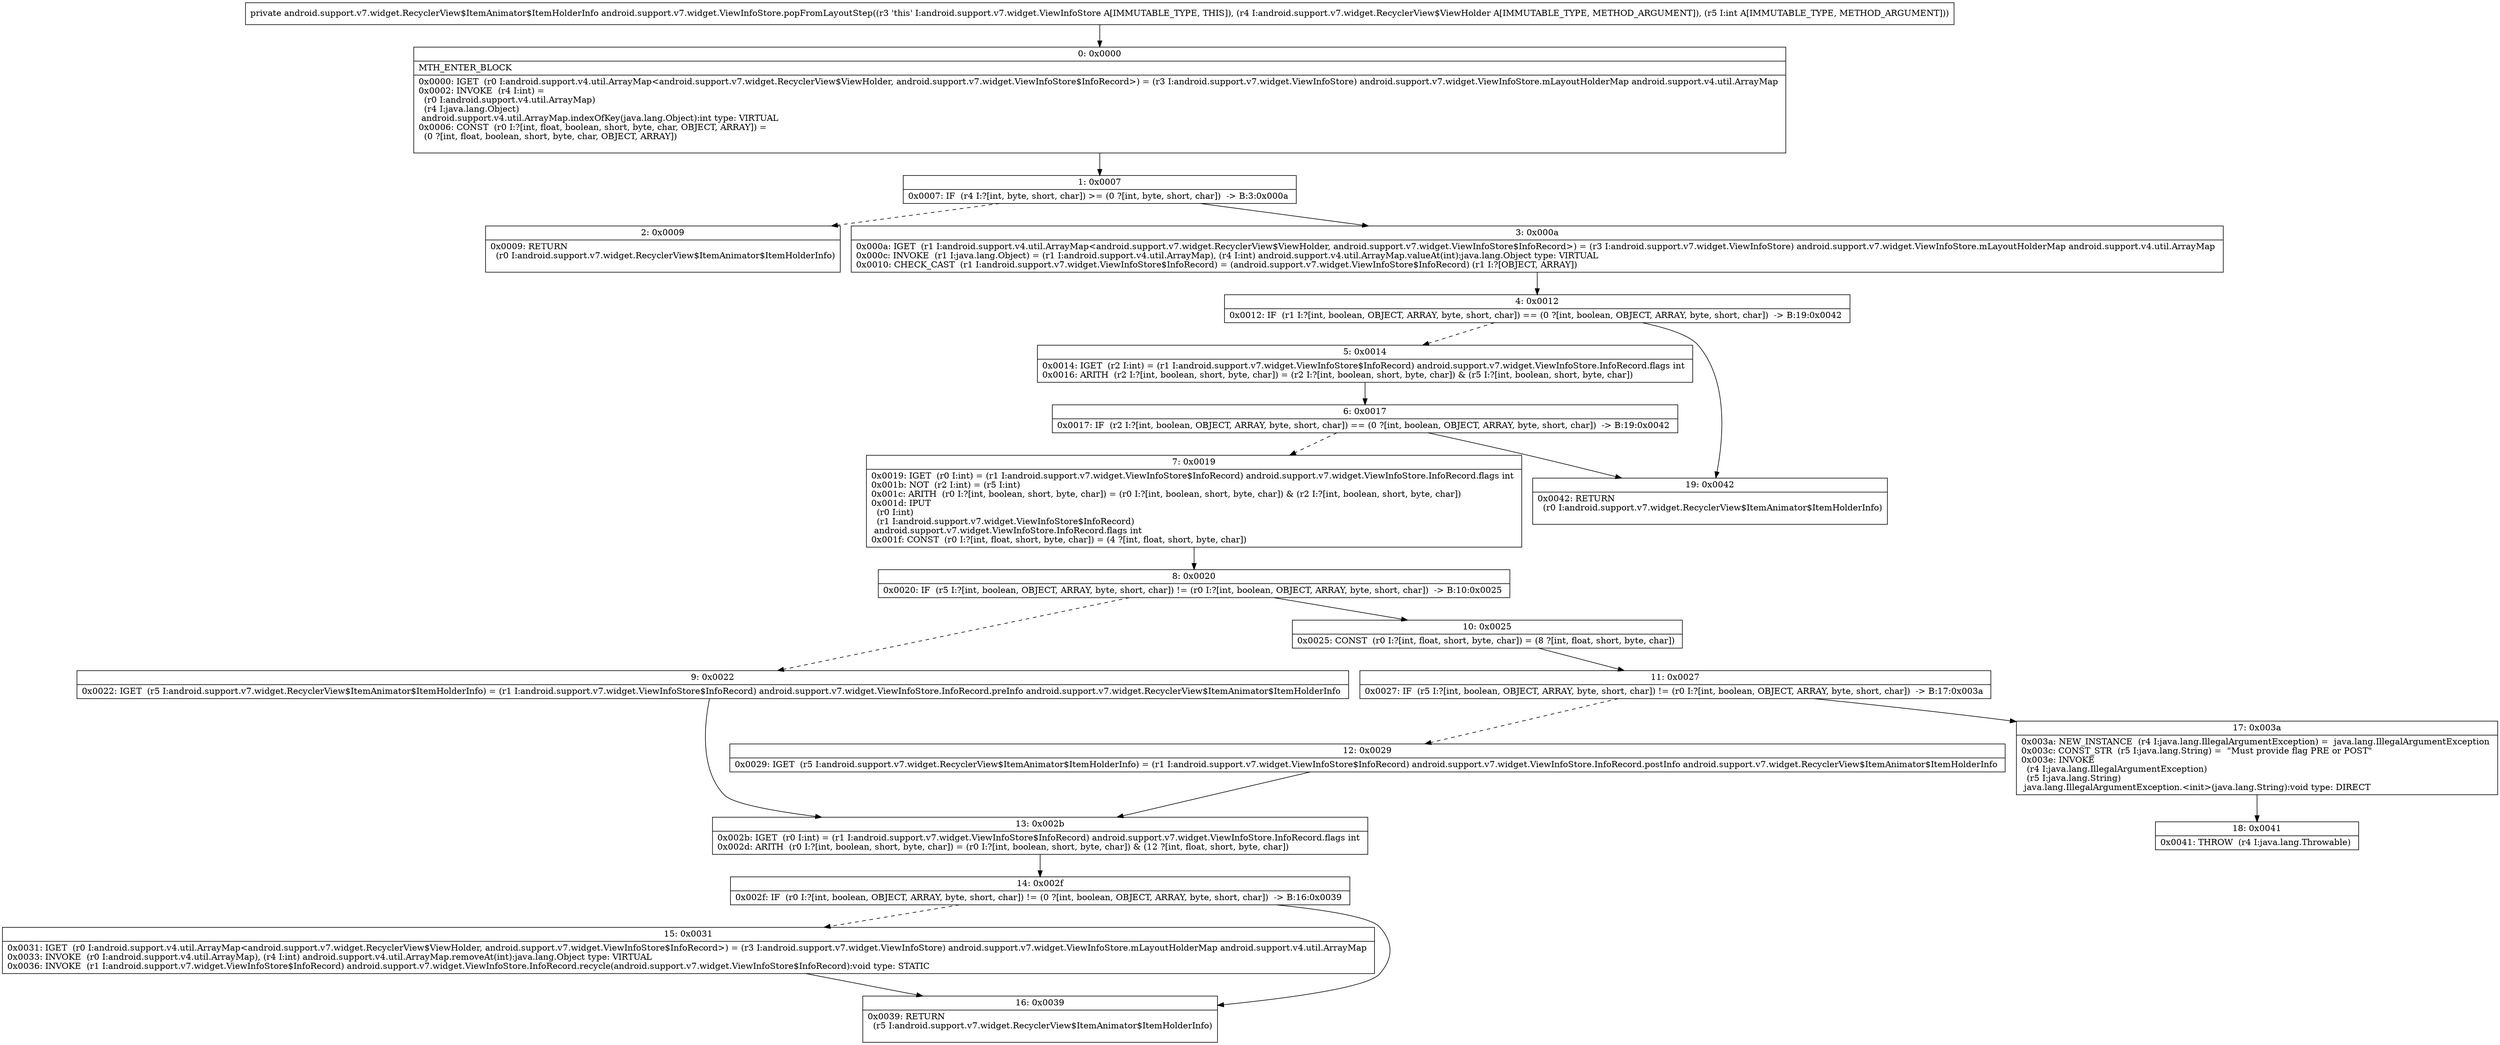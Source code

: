 digraph "CFG forandroid.support.v7.widget.ViewInfoStore.popFromLayoutStep(Landroid\/support\/v7\/widget\/RecyclerView$ViewHolder;I)Landroid\/support\/v7\/widget\/RecyclerView$ItemAnimator$ItemHolderInfo;" {
Node_0 [shape=record,label="{0\:\ 0x0000|MTH_ENTER_BLOCK\l|0x0000: IGET  (r0 I:android.support.v4.util.ArrayMap\<android.support.v7.widget.RecyclerView$ViewHolder, android.support.v7.widget.ViewInfoStore$InfoRecord\>) = (r3 I:android.support.v7.widget.ViewInfoStore) android.support.v7.widget.ViewInfoStore.mLayoutHolderMap android.support.v4.util.ArrayMap \l0x0002: INVOKE  (r4 I:int) = \l  (r0 I:android.support.v4.util.ArrayMap)\l  (r4 I:java.lang.Object)\l android.support.v4.util.ArrayMap.indexOfKey(java.lang.Object):int type: VIRTUAL \l0x0006: CONST  (r0 I:?[int, float, boolean, short, byte, char, OBJECT, ARRAY]) = \l  (0 ?[int, float, boolean, short, byte, char, OBJECT, ARRAY])\l \l}"];
Node_1 [shape=record,label="{1\:\ 0x0007|0x0007: IF  (r4 I:?[int, byte, short, char]) \>= (0 ?[int, byte, short, char])  \-\> B:3:0x000a \l}"];
Node_2 [shape=record,label="{2\:\ 0x0009|0x0009: RETURN  \l  (r0 I:android.support.v7.widget.RecyclerView$ItemAnimator$ItemHolderInfo)\l \l}"];
Node_3 [shape=record,label="{3\:\ 0x000a|0x000a: IGET  (r1 I:android.support.v4.util.ArrayMap\<android.support.v7.widget.RecyclerView$ViewHolder, android.support.v7.widget.ViewInfoStore$InfoRecord\>) = (r3 I:android.support.v7.widget.ViewInfoStore) android.support.v7.widget.ViewInfoStore.mLayoutHolderMap android.support.v4.util.ArrayMap \l0x000c: INVOKE  (r1 I:java.lang.Object) = (r1 I:android.support.v4.util.ArrayMap), (r4 I:int) android.support.v4.util.ArrayMap.valueAt(int):java.lang.Object type: VIRTUAL \l0x0010: CHECK_CAST  (r1 I:android.support.v7.widget.ViewInfoStore$InfoRecord) = (android.support.v7.widget.ViewInfoStore$InfoRecord) (r1 I:?[OBJECT, ARRAY]) \l}"];
Node_4 [shape=record,label="{4\:\ 0x0012|0x0012: IF  (r1 I:?[int, boolean, OBJECT, ARRAY, byte, short, char]) == (0 ?[int, boolean, OBJECT, ARRAY, byte, short, char])  \-\> B:19:0x0042 \l}"];
Node_5 [shape=record,label="{5\:\ 0x0014|0x0014: IGET  (r2 I:int) = (r1 I:android.support.v7.widget.ViewInfoStore$InfoRecord) android.support.v7.widget.ViewInfoStore.InfoRecord.flags int \l0x0016: ARITH  (r2 I:?[int, boolean, short, byte, char]) = (r2 I:?[int, boolean, short, byte, char]) & (r5 I:?[int, boolean, short, byte, char]) \l}"];
Node_6 [shape=record,label="{6\:\ 0x0017|0x0017: IF  (r2 I:?[int, boolean, OBJECT, ARRAY, byte, short, char]) == (0 ?[int, boolean, OBJECT, ARRAY, byte, short, char])  \-\> B:19:0x0042 \l}"];
Node_7 [shape=record,label="{7\:\ 0x0019|0x0019: IGET  (r0 I:int) = (r1 I:android.support.v7.widget.ViewInfoStore$InfoRecord) android.support.v7.widget.ViewInfoStore.InfoRecord.flags int \l0x001b: NOT  (r2 I:int) = (r5 I:int) \l0x001c: ARITH  (r0 I:?[int, boolean, short, byte, char]) = (r0 I:?[int, boolean, short, byte, char]) & (r2 I:?[int, boolean, short, byte, char]) \l0x001d: IPUT  \l  (r0 I:int)\l  (r1 I:android.support.v7.widget.ViewInfoStore$InfoRecord)\l android.support.v7.widget.ViewInfoStore.InfoRecord.flags int \l0x001f: CONST  (r0 I:?[int, float, short, byte, char]) = (4 ?[int, float, short, byte, char]) \l}"];
Node_8 [shape=record,label="{8\:\ 0x0020|0x0020: IF  (r5 I:?[int, boolean, OBJECT, ARRAY, byte, short, char]) != (r0 I:?[int, boolean, OBJECT, ARRAY, byte, short, char])  \-\> B:10:0x0025 \l}"];
Node_9 [shape=record,label="{9\:\ 0x0022|0x0022: IGET  (r5 I:android.support.v7.widget.RecyclerView$ItemAnimator$ItemHolderInfo) = (r1 I:android.support.v7.widget.ViewInfoStore$InfoRecord) android.support.v7.widget.ViewInfoStore.InfoRecord.preInfo android.support.v7.widget.RecyclerView$ItemAnimator$ItemHolderInfo \l}"];
Node_10 [shape=record,label="{10\:\ 0x0025|0x0025: CONST  (r0 I:?[int, float, short, byte, char]) = (8 ?[int, float, short, byte, char]) \l}"];
Node_11 [shape=record,label="{11\:\ 0x0027|0x0027: IF  (r5 I:?[int, boolean, OBJECT, ARRAY, byte, short, char]) != (r0 I:?[int, boolean, OBJECT, ARRAY, byte, short, char])  \-\> B:17:0x003a \l}"];
Node_12 [shape=record,label="{12\:\ 0x0029|0x0029: IGET  (r5 I:android.support.v7.widget.RecyclerView$ItemAnimator$ItemHolderInfo) = (r1 I:android.support.v7.widget.ViewInfoStore$InfoRecord) android.support.v7.widget.ViewInfoStore.InfoRecord.postInfo android.support.v7.widget.RecyclerView$ItemAnimator$ItemHolderInfo \l}"];
Node_13 [shape=record,label="{13\:\ 0x002b|0x002b: IGET  (r0 I:int) = (r1 I:android.support.v7.widget.ViewInfoStore$InfoRecord) android.support.v7.widget.ViewInfoStore.InfoRecord.flags int \l0x002d: ARITH  (r0 I:?[int, boolean, short, byte, char]) = (r0 I:?[int, boolean, short, byte, char]) & (12 ?[int, float, short, byte, char]) \l}"];
Node_14 [shape=record,label="{14\:\ 0x002f|0x002f: IF  (r0 I:?[int, boolean, OBJECT, ARRAY, byte, short, char]) != (0 ?[int, boolean, OBJECT, ARRAY, byte, short, char])  \-\> B:16:0x0039 \l}"];
Node_15 [shape=record,label="{15\:\ 0x0031|0x0031: IGET  (r0 I:android.support.v4.util.ArrayMap\<android.support.v7.widget.RecyclerView$ViewHolder, android.support.v7.widget.ViewInfoStore$InfoRecord\>) = (r3 I:android.support.v7.widget.ViewInfoStore) android.support.v7.widget.ViewInfoStore.mLayoutHolderMap android.support.v4.util.ArrayMap \l0x0033: INVOKE  (r0 I:android.support.v4.util.ArrayMap), (r4 I:int) android.support.v4.util.ArrayMap.removeAt(int):java.lang.Object type: VIRTUAL \l0x0036: INVOKE  (r1 I:android.support.v7.widget.ViewInfoStore$InfoRecord) android.support.v7.widget.ViewInfoStore.InfoRecord.recycle(android.support.v7.widget.ViewInfoStore$InfoRecord):void type: STATIC \l}"];
Node_16 [shape=record,label="{16\:\ 0x0039|0x0039: RETURN  \l  (r5 I:android.support.v7.widget.RecyclerView$ItemAnimator$ItemHolderInfo)\l \l}"];
Node_17 [shape=record,label="{17\:\ 0x003a|0x003a: NEW_INSTANCE  (r4 I:java.lang.IllegalArgumentException) =  java.lang.IllegalArgumentException \l0x003c: CONST_STR  (r5 I:java.lang.String) =  \"Must provide flag PRE or POST\" \l0x003e: INVOKE  \l  (r4 I:java.lang.IllegalArgumentException)\l  (r5 I:java.lang.String)\l java.lang.IllegalArgumentException.\<init\>(java.lang.String):void type: DIRECT \l}"];
Node_18 [shape=record,label="{18\:\ 0x0041|0x0041: THROW  (r4 I:java.lang.Throwable) \l}"];
Node_19 [shape=record,label="{19\:\ 0x0042|0x0042: RETURN  \l  (r0 I:android.support.v7.widget.RecyclerView$ItemAnimator$ItemHolderInfo)\l \l}"];
MethodNode[shape=record,label="{private android.support.v7.widget.RecyclerView$ItemAnimator$ItemHolderInfo android.support.v7.widget.ViewInfoStore.popFromLayoutStep((r3 'this' I:android.support.v7.widget.ViewInfoStore A[IMMUTABLE_TYPE, THIS]), (r4 I:android.support.v7.widget.RecyclerView$ViewHolder A[IMMUTABLE_TYPE, METHOD_ARGUMENT]), (r5 I:int A[IMMUTABLE_TYPE, METHOD_ARGUMENT])) }"];
MethodNode -> Node_0;
Node_0 -> Node_1;
Node_1 -> Node_2[style=dashed];
Node_1 -> Node_3;
Node_3 -> Node_4;
Node_4 -> Node_5[style=dashed];
Node_4 -> Node_19;
Node_5 -> Node_6;
Node_6 -> Node_7[style=dashed];
Node_6 -> Node_19;
Node_7 -> Node_8;
Node_8 -> Node_9[style=dashed];
Node_8 -> Node_10;
Node_9 -> Node_13;
Node_10 -> Node_11;
Node_11 -> Node_12[style=dashed];
Node_11 -> Node_17;
Node_12 -> Node_13;
Node_13 -> Node_14;
Node_14 -> Node_15[style=dashed];
Node_14 -> Node_16;
Node_15 -> Node_16;
Node_17 -> Node_18;
}

